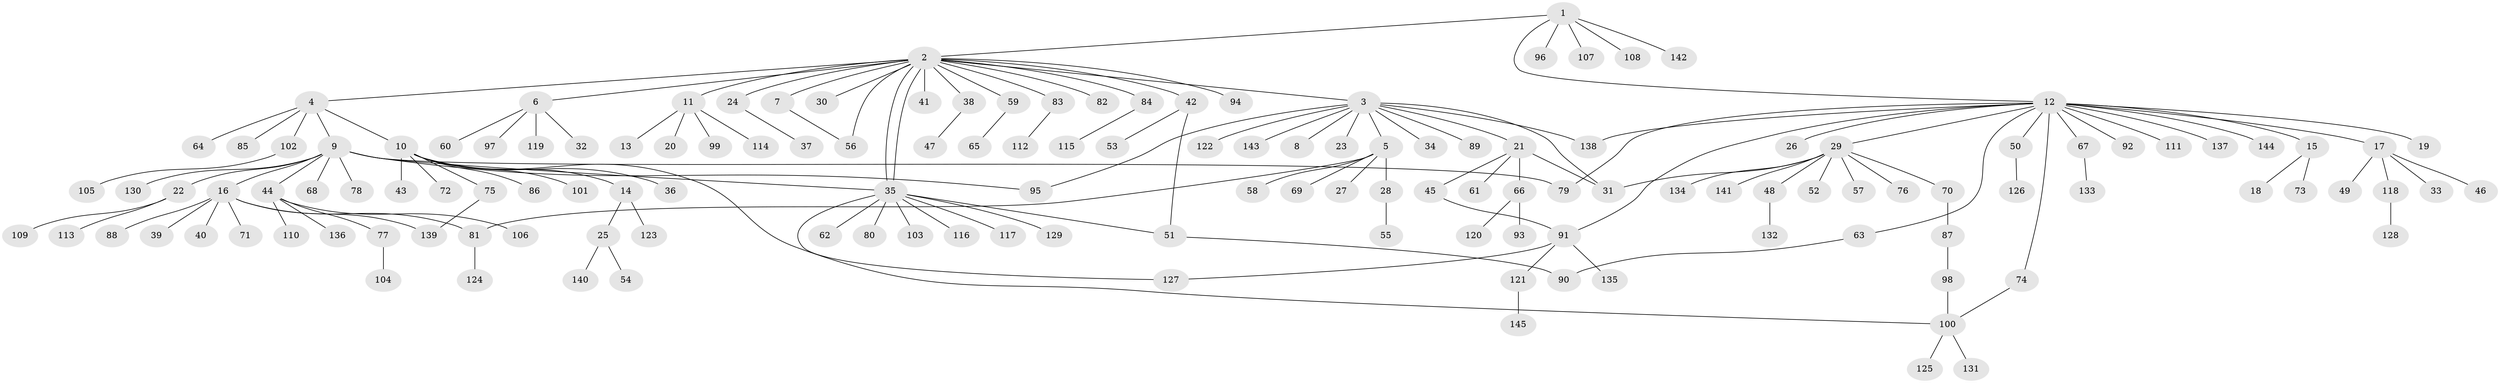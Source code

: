 // Generated by graph-tools (version 1.1) at 2025/47/03/09/25 04:47:03]
// undirected, 145 vertices, 160 edges
graph export_dot {
graph [start="1"]
  node [color=gray90,style=filled];
  1;
  2;
  3;
  4;
  5;
  6;
  7;
  8;
  9;
  10;
  11;
  12;
  13;
  14;
  15;
  16;
  17;
  18;
  19;
  20;
  21;
  22;
  23;
  24;
  25;
  26;
  27;
  28;
  29;
  30;
  31;
  32;
  33;
  34;
  35;
  36;
  37;
  38;
  39;
  40;
  41;
  42;
  43;
  44;
  45;
  46;
  47;
  48;
  49;
  50;
  51;
  52;
  53;
  54;
  55;
  56;
  57;
  58;
  59;
  60;
  61;
  62;
  63;
  64;
  65;
  66;
  67;
  68;
  69;
  70;
  71;
  72;
  73;
  74;
  75;
  76;
  77;
  78;
  79;
  80;
  81;
  82;
  83;
  84;
  85;
  86;
  87;
  88;
  89;
  90;
  91;
  92;
  93;
  94;
  95;
  96;
  97;
  98;
  99;
  100;
  101;
  102;
  103;
  104;
  105;
  106;
  107;
  108;
  109;
  110;
  111;
  112;
  113;
  114;
  115;
  116;
  117;
  118;
  119;
  120;
  121;
  122;
  123;
  124;
  125;
  126;
  127;
  128;
  129;
  130;
  131;
  132;
  133;
  134;
  135;
  136;
  137;
  138;
  139;
  140;
  141;
  142;
  143;
  144;
  145;
  1 -- 2;
  1 -- 12;
  1 -- 96;
  1 -- 107;
  1 -- 108;
  1 -- 142;
  2 -- 3;
  2 -- 4;
  2 -- 6;
  2 -- 7;
  2 -- 11;
  2 -- 24;
  2 -- 30;
  2 -- 35;
  2 -- 35;
  2 -- 38;
  2 -- 41;
  2 -- 42;
  2 -- 56;
  2 -- 59;
  2 -- 82;
  2 -- 83;
  2 -- 84;
  2 -- 94;
  3 -- 5;
  3 -- 8;
  3 -- 21;
  3 -- 23;
  3 -- 31;
  3 -- 34;
  3 -- 89;
  3 -- 95;
  3 -- 122;
  3 -- 138;
  3 -- 143;
  4 -- 9;
  4 -- 10;
  4 -- 64;
  4 -- 85;
  4 -- 102;
  5 -- 27;
  5 -- 28;
  5 -- 58;
  5 -- 69;
  5 -- 81;
  6 -- 32;
  6 -- 60;
  6 -- 97;
  6 -- 119;
  7 -- 56;
  9 -- 16;
  9 -- 22;
  9 -- 35;
  9 -- 44;
  9 -- 68;
  9 -- 78;
  9 -- 79;
  9 -- 95;
  9 -- 130;
  10 -- 14;
  10 -- 36;
  10 -- 43;
  10 -- 72;
  10 -- 75;
  10 -- 86;
  10 -- 100;
  10 -- 101;
  11 -- 13;
  11 -- 20;
  11 -- 99;
  11 -- 114;
  12 -- 15;
  12 -- 17;
  12 -- 19;
  12 -- 26;
  12 -- 29;
  12 -- 50;
  12 -- 63;
  12 -- 67;
  12 -- 74;
  12 -- 79;
  12 -- 91;
  12 -- 92;
  12 -- 111;
  12 -- 137;
  12 -- 138;
  12 -- 144;
  14 -- 25;
  14 -- 123;
  15 -- 18;
  15 -- 73;
  16 -- 39;
  16 -- 40;
  16 -- 71;
  16 -- 81;
  16 -- 88;
  16 -- 139;
  17 -- 33;
  17 -- 46;
  17 -- 49;
  17 -- 118;
  21 -- 31;
  21 -- 45;
  21 -- 61;
  21 -- 66;
  22 -- 109;
  22 -- 113;
  24 -- 37;
  25 -- 54;
  25 -- 140;
  28 -- 55;
  29 -- 31;
  29 -- 48;
  29 -- 52;
  29 -- 57;
  29 -- 70;
  29 -- 76;
  29 -- 134;
  29 -- 141;
  35 -- 51;
  35 -- 62;
  35 -- 80;
  35 -- 103;
  35 -- 116;
  35 -- 117;
  35 -- 127;
  35 -- 129;
  38 -- 47;
  42 -- 51;
  42 -- 53;
  44 -- 77;
  44 -- 106;
  44 -- 110;
  44 -- 136;
  45 -- 91;
  48 -- 132;
  50 -- 126;
  51 -- 90;
  59 -- 65;
  63 -- 90;
  66 -- 93;
  66 -- 120;
  67 -- 133;
  70 -- 87;
  74 -- 100;
  75 -- 139;
  77 -- 104;
  81 -- 124;
  83 -- 112;
  84 -- 115;
  87 -- 98;
  91 -- 121;
  91 -- 127;
  91 -- 135;
  98 -- 100;
  100 -- 125;
  100 -- 131;
  102 -- 105;
  118 -- 128;
  121 -- 145;
}
